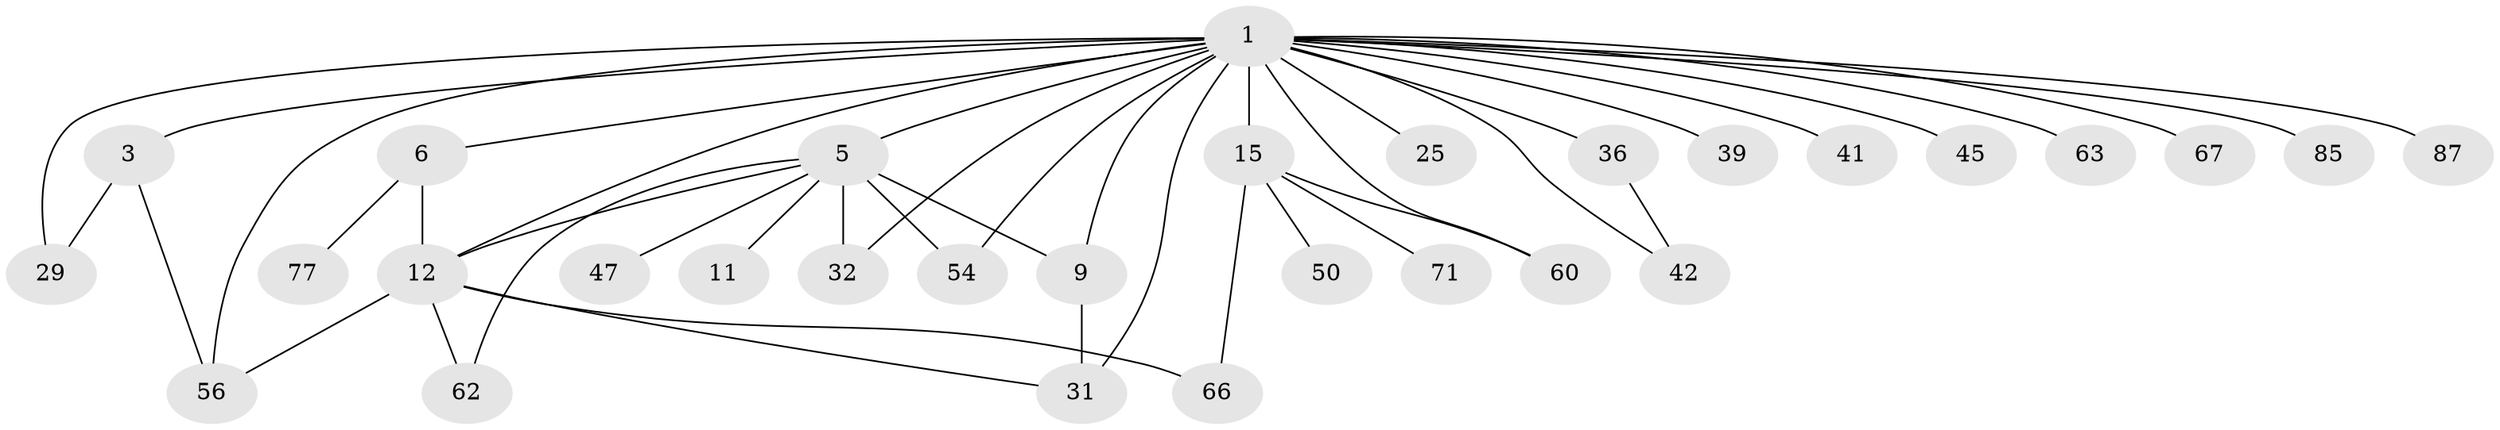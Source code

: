 // original degree distribution, {4: 0.0898876404494382, 6: 0.02247191011235955, 2: 0.38202247191011235, 5: 0.033707865168539325, 3: 0.1797752808988764, 9: 0.011235955056179775, 8: 0.011235955056179775, 1: 0.2696629213483146}
// Generated by graph-tools (version 1.1) at 2025/16/03/04/25 18:16:57]
// undirected, 30 vertices, 43 edges
graph export_dot {
graph [start="1"]
  node [color=gray90,style=filled];
  1 [super="+8+2+7+20"];
  3 [super="+14"];
  5 [super="+21+53+10"];
  6 [super="+37+51"];
  9 [super="+83+65"];
  11 [super="+18"];
  12 [super="+43+28+23"];
  15 [super="+79+40+19+35+52"];
  25;
  29 [super="+49"];
  31 [super="+69"];
  32 [super="+33"];
  36 [super="+55"];
  39 [super="+68"];
  41 [super="+61"];
  42 [super="+81"];
  45;
  47;
  50 [super="+73"];
  54;
  56;
  60;
  62;
  63 [super="+72"];
  66;
  67 [super="+78"];
  71;
  77;
  85;
  87;
  1 -- 67;
  1 -- 25;
  1 -- 60;
  1 -- 63;
  1 -- 3;
  1 -- 36;
  1 -- 5;
  1 -- 6;
  1 -- 9;
  1 -- 45;
  1 -- 15 [weight=5];
  1 -- 85;
  1 -- 54;
  1 -- 56;
  1 -- 29;
  1 -- 31;
  1 -- 87;
  1 -- 41;
  1 -- 42;
  1 -- 12;
  1 -- 39;
  1 -- 32;
  3 -- 56;
  3 -- 29;
  5 -- 32 [weight=2];
  5 -- 47;
  5 -- 62;
  5 -- 12;
  5 -- 54;
  5 -- 11;
  5 -- 9;
  6 -- 12;
  6 -- 77;
  9 -- 31;
  12 -- 31;
  12 -- 66;
  12 -- 56;
  12 -- 62;
  15 -- 60;
  15 -- 50;
  15 -- 66;
  15 -- 71;
  36 -- 42;
}
